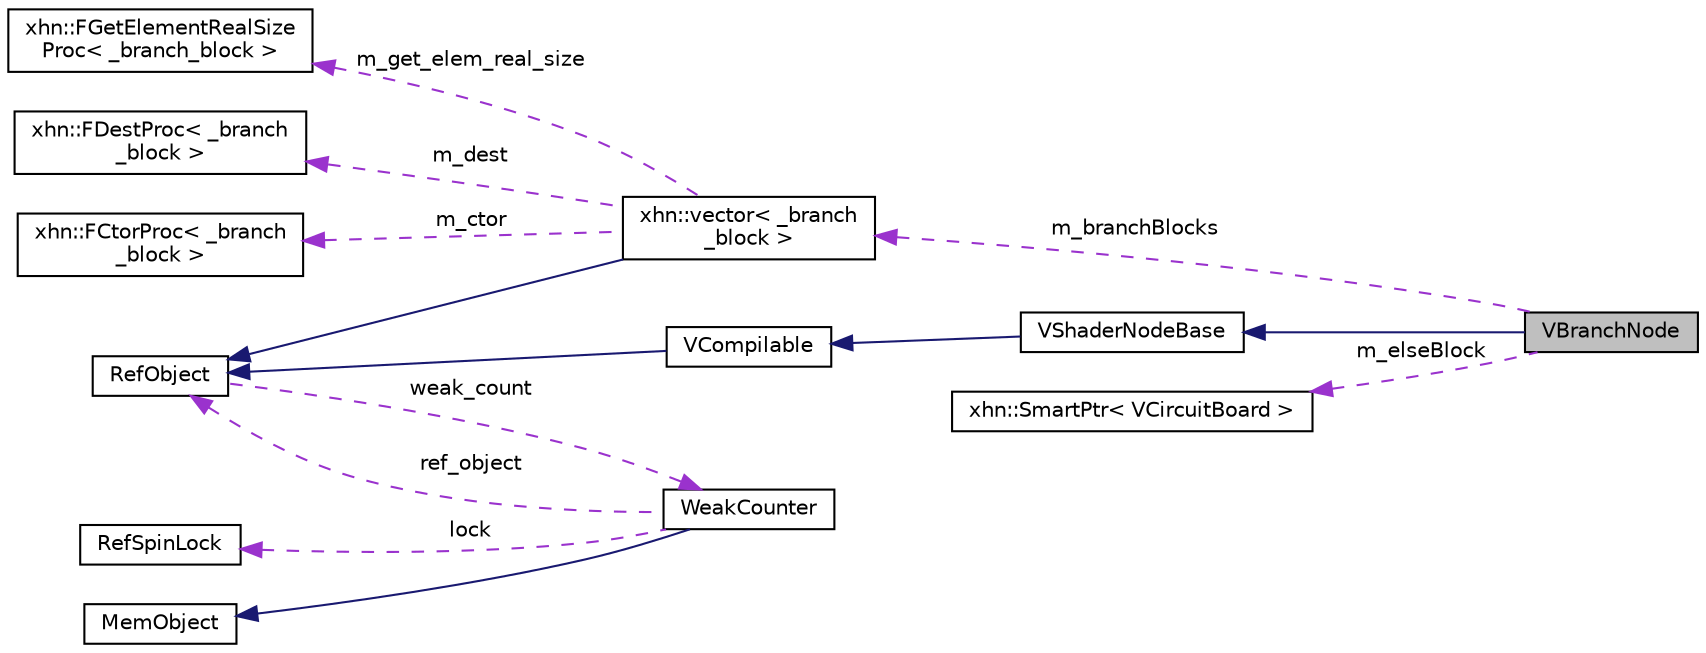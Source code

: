 digraph "VBranchNode"
{
  edge [fontname="Helvetica",fontsize="10",labelfontname="Helvetica",labelfontsize="10"];
  node [fontname="Helvetica",fontsize="10",shape=record];
  rankdir="LR";
  Node1 [label="VBranchNode",height=0.2,width=0.4,color="black", fillcolor="grey75", style="filled", fontcolor="black"];
  Node2 -> Node1 [dir="back",color="midnightblue",fontsize="10",style="solid",fontname="Helvetica"];
  Node2 [label="VShaderNodeBase",height=0.2,width=0.4,color="black", fillcolor="white", style="filled",URL="$class_v_shader_node_base.html"];
  Node3 -> Node2 [dir="back",color="midnightblue",fontsize="10",style="solid",fontname="Helvetica"];
  Node3 [label="VCompilable",height=0.2,width=0.4,color="black", fillcolor="white", style="filled",URL="$class_v_compilable.html"];
  Node4 -> Node3 [dir="back",color="midnightblue",fontsize="10",style="solid",fontname="Helvetica"];
  Node4 [label="RefObject",height=0.2,width=0.4,color="black", fillcolor="white", style="filled",URL="$class_ref_object.html"];
  Node5 -> Node4 [dir="back",color="darkorchid3",fontsize="10",style="dashed",label=" weak_count" ,fontname="Helvetica"];
  Node5 [label="WeakCounter",height=0.2,width=0.4,color="black", fillcolor="white", style="filled",URL="$class_weak_counter.html",tooltip="WeakCounter. "];
  Node6 -> Node5 [dir="back",color="midnightblue",fontsize="10",style="solid",fontname="Helvetica"];
  Node6 [label="MemObject",height=0.2,width=0.4,color="black", fillcolor="white", style="filled",URL="$class_mem_object.html"];
  Node7 -> Node5 [dir="back",color="darkorchid3",fontsize="10",style="dashed",label=" lock" ,fontname="Helvetica"];
  Node7 [label="RefSpinLock",height=0.2,width=0.4,color="black", fillcolor="white", style="filled",URL="$class_ref_spin_lock.html"];
  Node4 -> Node5 [dir="back",color="darkorchid3",fontsize="10",style="dashed",label=" ref_object" ,fontname="Helvetica"];
  Node8 -> Node1 [dir="back",color="darkorchid3",fontsize="10",style="dashed",label=" m_branchBlocks" ,fontname="Helvetica"];
  Node8 [label="xhn::vector\< _branch\l_block \>",height=0.2,width=0.4,color="black", fillcolor="white", style="filled",URL="$classxhn_1_1vector.html"];
  Node4 -> Node8 [dir="back",color="midnightblue",fontsize="10",style="solid",fontname="Helvetica"];
  Node9 -> Node8 [dir="back",color="darkorchid3",fontsize="10",style="dashed",label=" m_dest" ,fontname="Helvetica"];
  Node9 [label="xhn::FDestProc\< _branch\l_block \>",height=0.2,width=0.4,color="black", fillcolor="white", style="filled",URL="$structxhn_1_1_f_dest_proc.html"];
  Node10 -> Node8 [dir="back",color="darkorchid3",fontsize="10",style="dashed",label=" m_ctor" ,fontname="Helvetica"];
  Node10 [label="xhn::FCtorProc\< _branch\l_block \>",height=0.2,width=0.4,color="black", fillcolor="white", style="filled",URL="$structxhn_1_1_f_ctor_proc.html"];
  Node11 -> Node8 [dir="back",color="darkorchid3",fontsize="10",style="dashed",label=" m_get_elem_real_size" ,fontname="Helvetica"];
  Node11 [label="xhn::FGetElementRealSize\lProc\< _branch_block \>",height=0.2,width=0.4,color="black", fillcolor="white", style="filled",URL="$structxhn_1_1_f_get_element_real_size_proc.html"];
  Node12 -> Node1 [dir="back",color="darkorchid3",fontsize="10",style="dashed",label=" m_elseBlock" ,fontname="Helvetica"];
  Node12 [label="xhn::SmartPtr\< VCircuitBoard \>",height=0.2,width=0.4,color="black", fillcolor="white", style="filled",URL="$classxhn_1_1_smart_ptr.html"];
}
